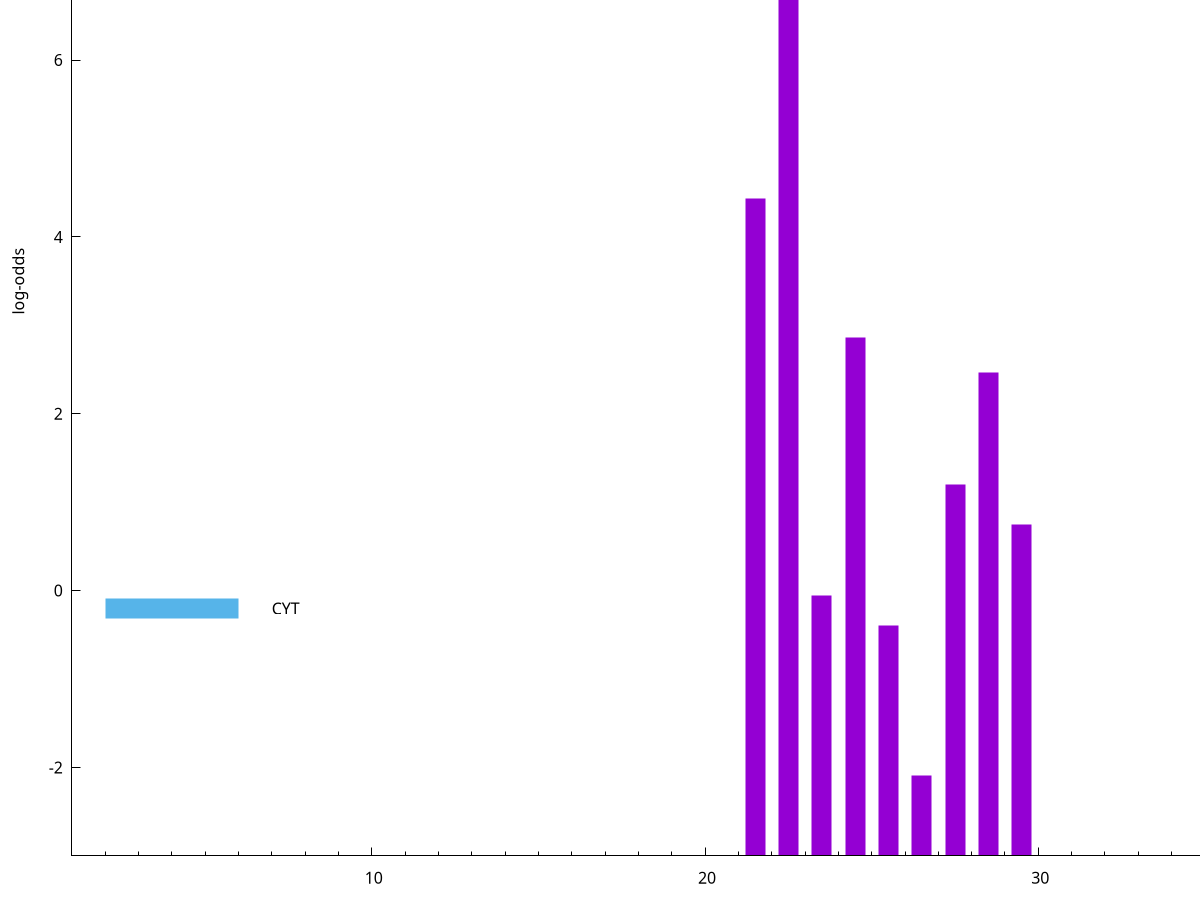 set title "LipoP predictions for SRR4065689.gff"
set size 2., 1.4
set xrange [1:70] 
set mxtics 10
set yrange [-3:10]
set y2range [0:13]
set ylabel "log-odds"
set term postscript eps color solid "Helvetica" 30
set output "SRR4065689.gff40.eps"
set arrow from 2,8.97222 to 6,8.97222 nohead lt 1 lw 20
set label "SpI" at 7,8.97222
set arrow from 2,-0.200913 to 6,-0.200913 nohead lt 3 lw 20
set label "CYT" at 7,-0.200913
set arrow from 2,8.97222 to 6,8.97222 nohead lt 1 lw 20
set label "SpI" at 7,8.97222
# NOTE: The scores below are the log-odds scores with the threshold
# NOTE: subtracted (a hack to make gnuplot make the histogram all
# NOTE: look nice).
plot "-" axes x1y2 title "" with impulses lt 1 lw 20
22.500000 11.851130
21.500000 7.435300
24.500000 5.857380
28.500000 5.461670
27.500000 4.194700
29.500000 3.753212
23.500000 2.946406
25.500000 2.601644
26.500000 0.911350
e
exit
